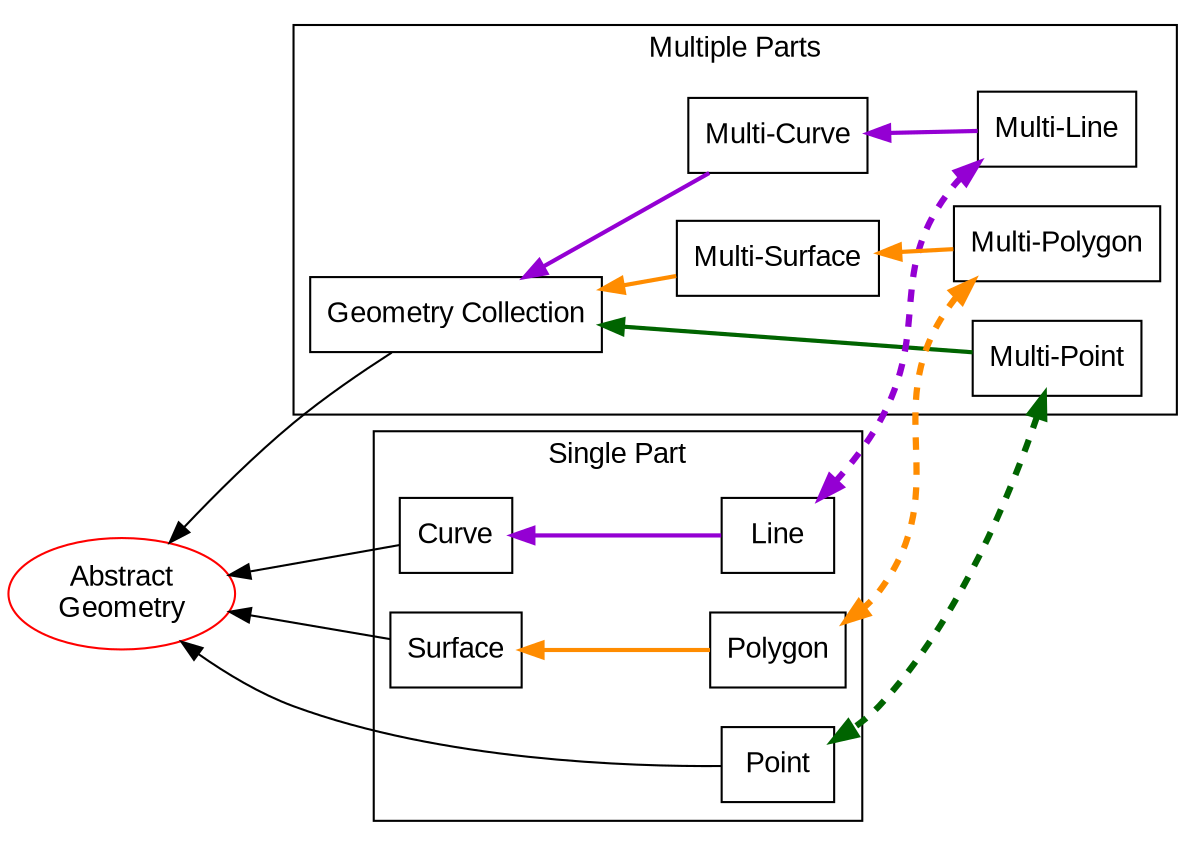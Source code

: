     digraph {

       node [shape=record, fontname="Arial"];
       rankdir = RL

      G [label="Abstract\nGeometry", color=red, shape=ellipse]

        subgraph cluster_c2 {
          label = "Multiple Parts";
          fontname="Arial";
            "Multi-Point" -> "Geometry Collection" [color=darkgreen, penwidth = 2];
            "Multi-Curve" -> "Geometry Collection" [color=darkviolet, penwidth = 2];
            "Multi-Line" -> "Multi-Curve" [color=darkviolet, penwidth = 2];
            "Multi-Polygon" -> "Multi-Surface"  [color=darkorange, penwidth = 2];
            "Multi-Surface" -> "Geometry Collection" [color=darkorange, penwidth = 2];

            { rank=same; "Multi-Point", "Multi-Line", "Multi-Polygon"}
            { rank=same; "Multi-Curve", "Multi-Surface"}
        }

        subgraph cluster_c1 {
          label = "Single Part";
          fontname="Arial";
          Point;
          Line -> Curve [color=darkviolet, penwidth = 2];
          Polygon -> Surface  [color=darkorange, penwidth = 2];

          { rank=same; Polygon, Point, Line}
          { rank=same; Curve, Surface}
        }

        Point -> G;
        Curve -> G;
        Surface -> G;
        "Geometry Collection" -> G;

       "Multi-Point" -> Point  [dir=both, style=dashed, color=darkgreen, penwidth=3]
         "Multi-Line" -> Line [dir=both, style=dashed, color=darkviolet, penwidth = 3]
       "Multi-Polygon" ->  Polygon  [dir=both, style=dashed, color=darkorange, penwidth=3]

    }